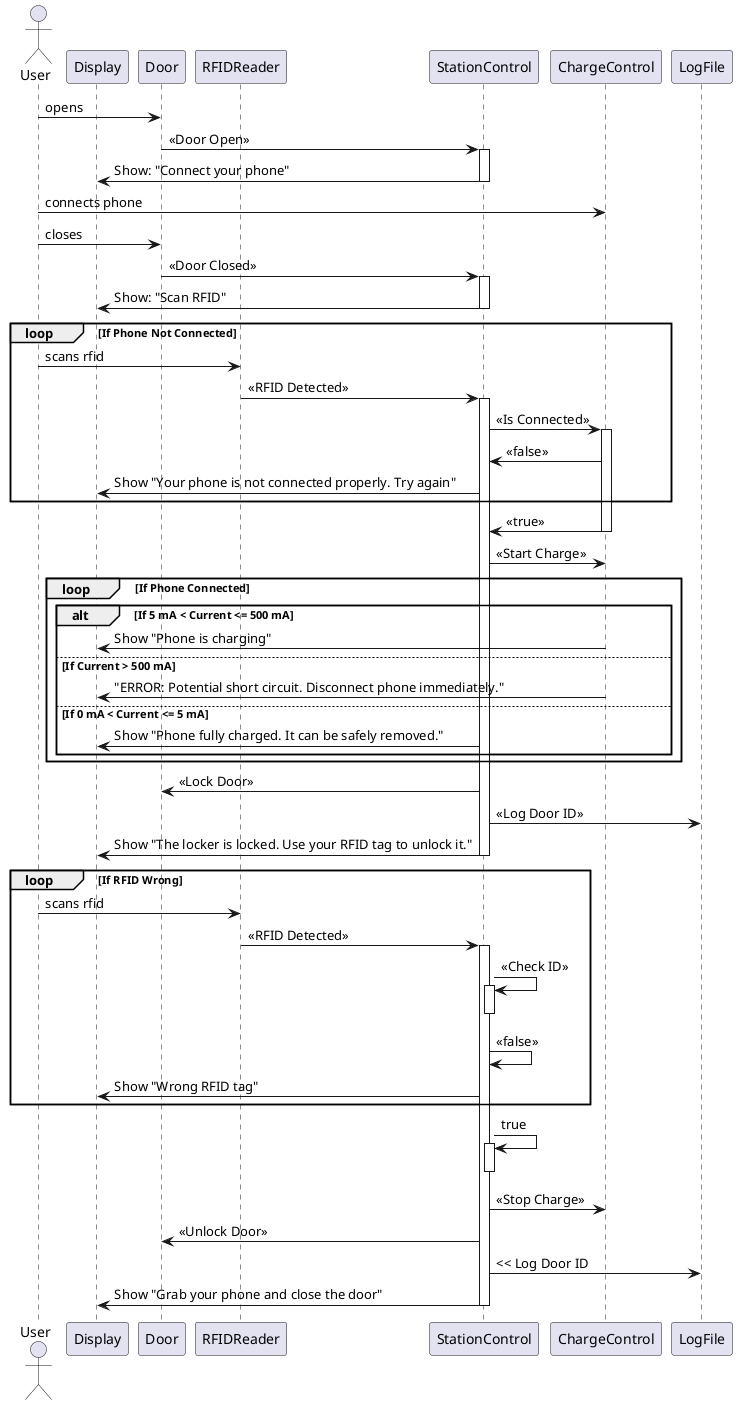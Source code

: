 @startuml

actor       User   
participant Display 
participant Door
participant RFIDReader
participant StationControl
participant ChargeControl
participant LogFile

User -> Door : opens 

Door -> StationControl : << Door Open >>
activate StationControl

StationControl -> Display : Show: "Connect your phone"
deactivate StationControl

User -> ChargeControl : connects phone

User -> Door : closes


Door -> StationControl : << Door Closed >>
activate StationControl

StationControl -> Display : Show: "Scan RFID"
deactivate StationControl

   loop If Phone Not Connected

    User -> RFIDReader : scans rfid

    RFIDReader -> StationControl : << RFID Detected >>
    activate StationControl

    StationControl -> ChargeControl : << Is Connected >>
    activate ChargeControl

    ChargeControl -> StationControl : << false >>

    StationControl -> Display : Show "Your phone is not connected properly. Try again"

    end

    ChargeControl -> StationControl : << true >>
    deactivate ChargeControl

    StationControl -> ChargeControl : << Start Charge >>
  loop If Phone Connected
    alt If 5 mA < Current <= 500 mA  
      ChargeControl -> Display : Show "Phone is charging"
    else If Current > 500 mA
      ChargeControl -> Display : "ERROR: Potential short circuit. Disconnect phone immediately."
    else If 0 mA < Current <= 5 mA
      StationControl -> Display : Show "Phone fully charged. It can be safely removed."
    end 
  end
    StationControl -> Door : << Lock Door >>

    StationControl -> LogFile : << Log Door ID >>

    StationControl -> Display : Show "The locker is locked. Use your RFID tag to unlock it."
    deactivate StationControl

  loop If RFID Wrong    

    User -> RFIDReader : scans rfid

    RFIDReader -> StationControl : << RFID Detected >>
    activate StationControl

    
    StationControl -> StationControl : << Check ID >>
    activate StationControl
    

    deactivate StationControl
    StationControl -> StationControl : << false >>

    StationControl -> Display : Show "Wrong RFID tag"
   end

    StationControl -> StationControl : true
    activate StationControl
    

    deactivate StationControl

 
    StationControl -> ChargeControl : << Stop Charge >>

    StationControl -> Door : << Unlock Door >>

    StationControl -> LogFile : << Log Door ID

    StationControl -> Display : Show "Grab your phone and close the door"
    
    deactivate StationControl
@enduml